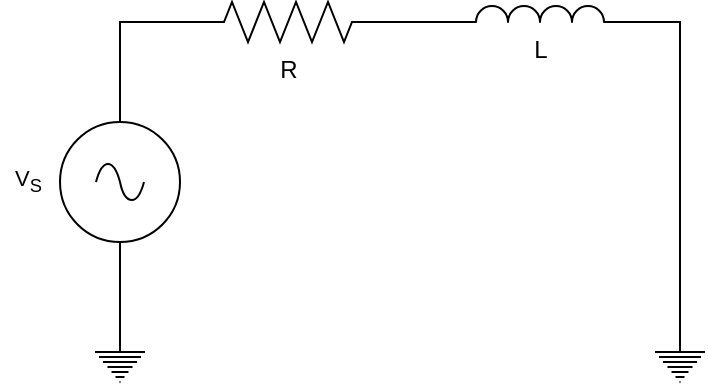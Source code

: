 <mxfile version="28.2.8">
  <diagram name="Page 1" id="Page-1">
    <mxGraphModel dx="417" dy="528" grid="1" gridSize="10" guides="1" tooltips="1" connect="1" arrows="1" fold="1" page="1" pageScale="1" pageWidth="827" pageHeight="1169" math="0" shadow="0">
      <root>
        <mxCell id="0" />
        <mxCell id="1" parent="0" />
        <mxCell id="Ujd3gYJdI7Ede4nfyPS--35" value="&lt;div align=&quot;right&quot;&gt;V&lt;sub&gt;S&lt;/sub&gt;&lt;/div&gt;" style="text;html=1;whiteSpace=wrap;strokeColor=none;fillColor=none;align=right;verticalAlign=middle;rounded=0;fontFamily=Helvetica;fontSize=11;fontColor=default;labelBackgroundColor=default;convertToSvg=1;" parent="1" vertex="1">
          <mxGeometry x="60" y="305" width="23" height="30" as="geometry" />
        </mxCell>
        <mxCell id="Ujd3gYJdI7Ede4nfyPS--29" value="" style="pointerEvents=1;verticalLabelPosition=bottom;shadow=0;dashed=0;align=center;html=1;verticalAlign=top;shape=mxgraph.electrical.signal_sources.source;aspect=fixed;points=[[0.5,0,0],[1,0.5,0],[0.5,1,0],[0,0.5,0]];elSignalType=ac;convertToSvg=1;" parent="1" vertex="1">
          <mxGeometry x="90" y="290" width="60" height="60" as="geometry" />
        </mxCell>
        <mxCell id="8oPYJlOP8nwYpFw8I4wL-6" style="edgeStyle=orthogonalEdgeStyle;shape=connector;rounded=0;orthogonalLoop=1;jettySize=auto;html=1;exitX=1;exitY=0.5;exitDx=0;exitDy=0;exitPerimeter=0;strokeColor=default;align=center;verticalAlign=middle;fontFamily=Helvetica;fontSize=11;fontColor=default;labelBackgroundColor=default;endArrow=none;endFill=0;" parent="1" source="Ujd3gYJdI7Ede4nfyPS--30" edge="1">
          <mxGeometry relative="1" as="geometry">
            <mxPoint x="280" y="240.056" as="targetPoint" />
          </mxGeometry>
        </mxCell>
        <mxCell id="Ujd3gYJdI7Ede4nfyPS--30" value="R" style="pointerEvents=1;verticalLabelPosition=bottom;shadow=0;dashed=0;align=center;html=1;verticalAlign=top;shape=mxgraph.electrical.resistors.resistor_2;convertToSvg=1;" parent="1" vertex="1">
          <mxGeometry x="154" y="230" width="100" height="20" as="geometry" />
        </mxCell>
        <mxCell id="Ujd3gYJdI7Ede4nfyPS--34" style="edgeStyle=orthogonalEdgeStyle;shape=connector;rounded=0;orthogonalLoop=1;jettySize=auto;html=1;exitX=0;exitY=0.5;exitDx=0;exitDy=0;exitPerimeter=0;entryX=0.5;entryY=0;entryDx=0;entryDy=0;entryPerimeter=0;strokeColor=default;align=center;verticalAlign=middle;fontFamily=Helvetica;fontSize=11;fontColor=default;labelBackgroundColor=default;endArrow=none;endFill=0;convertToSvg=1;" parent="1" source="Ujd3gYJdI7Ede4nfyPS--30" target="Ujd3gYJdI7Ede4nfyPS--29" edge="1">
          <mxGeometry relative="1" as="geometry" />
        </mxCell>
        <mxCell id="8oPYJlOP8nwYpFw8I4wL-1" value="L" style="pointerEvents=1;verticalLabelPosition=bottom;shadow=0;dashed=0;align=center;html=1;verticalAlign=top;shape=mxgraph.electrical.inductors.inductor_3;" parent="1" vertex="1">
          <mxGeometry x="280" y="232" width="100" height="8" as="geometry" />
        </mxCell>
        <mxCell id="D9xS3CU663FbaT549ayY-3" value="" style="edgeStyle=orthogonalEdgeStyle;rounded=0;orthogonalLoop=1;jettySize=auto;html=1;endArrow=none;endFill=0;" edge="1" parent="1" source="D9xS3CU663FbaT549ayY-1" target="Ujd3gYJdI7Ede4nfyPS--29">
          <mxGeometry relative="1" as="geometry" />
        </mxCell>
        <mxCell id="D9xS3CU663FbaT549ayY-1" value="" style="pointerEvents=1;verticalLabelPosition=bottom;shadow=0;dashed=0;align=center;html=1;verticalAlign=top;shape=mxgraph.electrical.signal_sources.protective_earth;" vertex="1" parent="1">
          <mxGeometry x="107.5" y="400" width="25" height="20" as="geometry" />
        </mxCell>
        <mxCell id="D9xS3CU663FbaT549ayY-2" value="" style="pointerEvents=1;verticalLabelPosition=bottom;shadow=0;dashed=0;align=center;html=1;verticalAlign=top;shape=mxgraph.electrical.signal_sources.protective_earth;" vertex="1" parent="1">
          <mxGeometry x="387.5" y="400" width="25" height="20" as="geometry" />
        </mxCell>
        <mxCell id="D9xS3CU663FbaT549ayY-4" style="edgeStyle=orthogonalEdgeStyle;shape=connector;rounded=0;orthogonalLoop=1;jettySize=auto;html=1;exitX=1;exitY=1;exitDx=0;exitDy=0;exitPerimeter=0;entryX=0.5;entryY=0;entryDx=0;entryDy=0;entryPerimeter=0;strokeColor=default;align=center;verticalAlign=middle;fontFamily=Helvetica;fontSize=11;fontColor=default;labelBackgroundColor=default;endArrow=none;endFill=0;" edge="1" parent="1" source="8oPYJlOP8nwYpFw8I4wL-1" target="D9xS3CU663FbaT549ayY-2">
          <mxGeometry relative="1" as="geometry">
            <Array as="points">
              <mxPoint x="400" y="240" />
            </Array>
          </mxGeometry>
        </mxCell>
      </root>
    </mxGraphModel>
  </diagram>
</mxfile>
